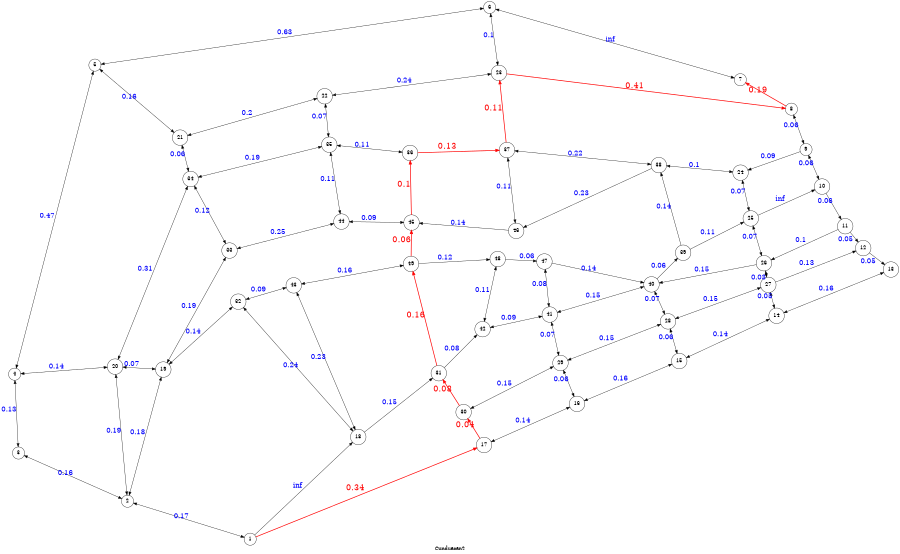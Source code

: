 digraph G
{
	node [shape=circle];
	layout=neato;
	size="6,6"
1 [pos="10.99,-23.18!"]
2 [pos="5.95,-21.62!"]
3 [pos="1.47,-19.64!"]
4 [pos="1.31,-16.40!"]
5 [pos="4.61,-3.70!"]
6 [pos="20.83,-1.33!"]
7 [pos="31.13,-4.30!"]
8 [pos="33.23,-5.51!"]
9 [pos="33.83,-7.17!"]
10 [pos="34.49,-8.69!"]
11 [pos="35.44,-10.32!"]
12 [pos="36.18,-11.22!"]
13 [pos="37.32,-12.10!"]
14 [pos="32.62,-14.00!"]
15 [pos="28.62,-15.86!"]
16 [pos="24.42,-17.62!"]
17 [pos="20.60,-19.31!"]
18 [pos="15.43,-18.98!"]
19 [pos="7.42,-16.21!"]
20 [pos="5.44,-16.09!"]
21 [pos="8.11,-6.68!"]
22 [pos="14.05,-4.98!"]
23 [pos="21.21,-4.02!"]
24 [pos="31.14,-8.12!"]
25 [pos="31.56,-10.00!"]
26 [pos="32.10,-11.84!"]
27 [pos="32.28,-12.73!"]
28 [pos="28.16,-14.23!"]
29 [pos="23.74,-15.94!"]
30 [pos="19.76,-17.96!"]
31 [pos="18.74,-16.36!"]
32 [pos="10.50,-13.42!"]
33 [pos="10.14,-11.32!"]
34 [pos="8.54,-8.38!"]
35 [pos="14.24,-6.97!"]
36 [pos="17.56,-7.31!"]
37 [pos="21.54,-7.19!"]
38 [pos="27.78,-7.81!"]
39 [pos="28.78,-11.41!"]
40 [pos="27.48,-12.71!"]
41 [pos="23.30,-13.95!"]
42 [pos="20.54,-14.55!"]
43 [pos="12.78,-12.75!"]
44 [pos="14.74,-10.13!"]
45 [pos="17.62,-10.17!"]
46 [pos="21.92,-10.51!"]
47 [pos="23.08,-11.77!"]
48 [pos="21.16,-11.67!"]
49 [pos="17.60,-11.87!"]
	1 -> 2[fontcolor=blue label=0.17, dir=both, fontsize="20"]
	1 -> 18[fontcolor=blue label=inf, fontsize="20"]
	1 -> 17[fontcolor=blue label=0.34,fontcolor="red",fontsize="25", color="red", penwidth=2.0]
	2 -> 3[fontcolor=blue label=0.16, dir=both, fontsize="20"]
	2 -> 20[fontcolor=blue label=0.19, dir=both, fontsize="20"]
	2 -> 19[fontcolor=blue label=0.18, dir=both, fontsize="20"]
	3 -> 4[fontcolor=blue label=0.13, dir=both, fontsize="20"]
	4 -> 20[fontcolor=blue label=0.14, dir=both, fontsize="20"]
	4 -> 5[fontcolor=blue label=0.47, dir=both, fontsize="20"]
	5 -> 21[fontcolor=blue label=0.16, dir=both, fontsize="20"]
	5 -> 6[fontcolor=blue label=0.63, dir=both, fontsize="20"]
	6 -> 23[fontcolor=blue label=0.1, dir=both, fontsize="20"]
	6 -> 7[fontcolor=blue label=inf, dir=both, fontsize="20"]
	8 -> 7[fontcolor=blue label=0.19,fontcolor="red",fontsize="25", color="red", penwidth=2.0]
	23 -> 8[fontcolor=blue label=0.41,fontcolor="red",fontsize="25", color="red", penwidth=2.0]
	8 -> 9[fontcolor=blue label=0.06, dir=both, fontsize="20"]
	9 -> 10[fontcolor=blue label=0.06, dir=both, fontsize="20"]
	9 -> 24[fontcolor=blue label=0.09, fontsize="20"]
	10 -> 11[fontcolor=blue label=0.06, fontsize="20"]
	11 -> 12[fontcolor=blue label=0.05, fontsize="20"]
	11 -> 26[fontcolor=blue label=0.1, fontsize="20"]
	12 -> 13[fontcolor=blue label=0.05, fontsize="20"]
	13 -> 14[fontcolor=blue label=0.16, dir=both, fontsize="20"]
	14 -> 15[fontcolor=blue label=0.14, dir=both, fontsize="20"]
	14 -> 27[fontcolor=blue label=0.05, dir=both, fontsize="20"]
	15 -> 16[fontcolor=blue label=0.16, dir=both, fontsize="20"]
	15 -> 28[fontcolor=blue label=0.06, dir=both, fontsize="20"]
	16 -> 17[fontcolor=blue label=0.14, dir=both, fontsize="20"]
	16 -> 29[fontcolor=blue label=0.06, dir=both, fontsize="20"]
	17 -> 30[fontcolor=blue label=0.04,fontcolor="red",fontsize="25", color="red", penwidth=2.0]
	18 -> 31[fontcolor=blue label=0.15, fontsize="20"]
	18 -> 32[fontcolor=blue label=0.24, dir=both, fontsize="20"]
	18 -> 43[fontcolor=blue label=0.23, dir=both, fontsize="20"]
	19 -> 20[fontcolor=blue label=0.07, dir=both, fontsize="20"]
	19 -> 33[fontcolor=blue label=0.19, dir=both, fontsize="20"]
	19 -> 32[fontcolor=blue label=0.14, dir=both, fontsize="20"]
	20 -> 34[fontcolor=blue label=0.31, dir=both, fontsize="20"]
	21 -> 34[fontcolor=blue label=0.06, dir=both, fontsize="20"]
	21 -> 22[fontcolor=blue label=0.2, dir=both, fontsize="20"]
	22 -> 35[fontcolor=blue label=0.07, dir=both, fontsize="20"]
	22 -> 23[fontcolor=blue label=0.24, dir=both, fontsize="20"]
	37 -> 23[fontcolor=blue label=0.11,fontcolor="red",fontsize="25", color="red", penwidth=2.0]
	24 -> 38[fontcolor=blue label=0.1, dir=both, fontsize="20"]
	24 -> 25[fontcolor=blue label=0.07, dir=both, fontsize="20"]
	25 -> 10[fontcolor=blue label=inf, fontsize="20"]
	25 -> 26[fontcolor=blue label=0.07, dir=both, fontsize="20"]
	26 -> 40[fontcolor=blue label=0.15, fontsize="20"]
	26 -> 27[fontcolor=blue label=0.03, dir=both, fontsize="20"]
	27 -> 12[fontcolor=blue label=0.13, fontsize="20"]
	27 -> 28[fontcolor=blue label=0.15, dir=both, fontsize="20"]
	28 -> 40[fontcolor=blue label=0.07, dir=both, fontsize="20"]
	28 -> 29[fontcolor=blue label=0.15, dir=both, fontsize="20"]
	29 -> 30[fontcolor=blue label=0.15, dir=both, fontsize="20"]
	29 -> 41[fontcolor=blue label=0.07, dir=both, fontsize="20"]
	30 -> 31[fontcolor=blue label=0.08,fontcolor="red",fontsize="25", color="red", penwidth=2.0]
	31 -> 42[fontcolor=blue label=0.08, fontsize="20"]
	31 -> 49[fontcolor=blue label=0.16,fontcolor="red",fontsize="25", color="red", penwidth=2.0]
	32 -> 43[fontcolor=blue label=0.09, dir=both, fontsize="20"]
	33 -> 34[fontcolor=blue label=0.12, dir=both, fontsize="20"]
	33 -> 44[fontcolor=blue label=0.25, dir=both, fontsize="20"]
	34 -> 35[fontcolor=blue label=0.19, dir=both, fontsize="20"]
	35 -> 44[fontcolor=blue label=0.11, dir=both, fontsize="20"]
	35 -> 36[fontcolor=blue label=0.11, dir=both, fontsize="20"]
	45 -> 36[fontcolor=blue label=0.1,fontcolor="red",fontsize="25", color="red", penwidth=2.0]
	36 -> 37[fontcolor=blue label=0.13,fontcolor="red",fontsize="25", color="red", penwidth=2.0]
	37 -> 46[fontcolor=blue label=0.11, dir=both, fontsize="20"]
	37 -> 38[fontcolor=blue label=0.22, dir=both, fontsize="20"]
	38 -> 46[fontcolor=blue label=0.23, fontsize="20"]
	39 -> 38[fontcolor=blue label=0.14, fontsize="20"]
	39 -> 25[fontcolor=blue label=0.11, fontsize="20"]
	40 -> 39[fontcolor=blue label=0.06, fontsize="20"]
	40 -> 41[fontcolor=blue label=0.15, dir=both, fontsize="20"]
	41 -> 47[fontcolor=blue label=0.08, dir=both, fontsize="20"]
	41 -> 42[fontcolor=blue label=0.09, dir=both, fontsize="20"]
	42 -> 48[fontcolor=blue label=0.11, dir=both, fontsize="20"]
	43 -> 49[fontcolor=blue label=0.16, dir=both, fontsize="20"]
	44 -> 45[fontcolor=blue label=0.09, dir=both, fontsize="20"]
	49 -> 45[fontcolor=blue label=0.06,fontcolor="red",fontsize="25", color="red", penwidth=2.0]
	46 -> 45[fontcolor=blue label=0.14, fontsize="20"]
	47 -> 40[fontcolor=blue label=0.14, fontsize="20"]
	48 -> 47[fontcolor=blue label=0.06, fontsize="20"]
	49 -> 48[fontcolor=blue label=0.12, fontsize="20"]
	label="Cunduacan2"
}
